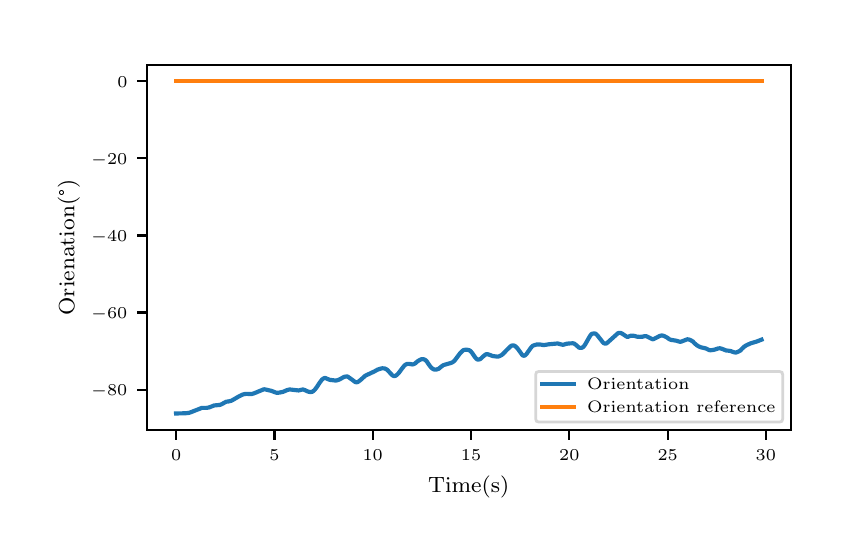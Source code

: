 \begingroup%
\makeatletter%
\begin{pgfpicture}%
\pgfpathrectangle{\pgfpointorigin}{\pgfqpoint{4.0in}{2.5in}}%
\pgfusepath{use as bounding box, clip}%
\begin{pgfscope}%
\pgfsetbuttcap%
\pgfsetmiterjoin%
\definecolor{currentfill}{rgb}{1.0,1.0,1.0}%
\pgfsetfillcolor{currentfill}%
\pgfsetlinewidth{0.0pt}%
\definecolor{currentstroke}{rgb}{1.0,1.0,1.0}%
\pgfsetstrokecolor{currentstroke}%
\pgfsetdash{}{0pt}%
\pgfpathmoveto{\pgfqpoint{0.0in}{0.0in}}%
\pgfpathlineto{\pgfqpoint{4.0in}{0.0in}}%
\pgfpathlineto{\pgfqpoint{4.0in}{2.5in}}%
\pgfpathlineto{\pgfqpoint{0.0in}{2.5in}}%
\pgfpathclose%
\pgfusepath{fill}%
\end{pgfscope}%
\begin{pgfscope}%
\pgfsetbuttcap%
\pgfsetmiterjoin%
\definecolor{currentfill}{rgb}{1.0,1.0,1.0}%
\pgfsetfillcolor{currentfill}%
\pgfsetlinewidth{0.0pt}%
\definecolor{currentstroke}{rgb}{0.0,0.0,0.0}%
\pgfsetstrokecolor{currentstroke}%
\pgfsetstrokeopacity{0.0}%
\pgfsetdash{}{0pt}%
\pgfpathmoveto{\pgfqpoint{0.596in}{0.488in}}%
\pgfpathlineto{\pgfqpoint{3.815in}{0.488in}}%
\pgfpathlineto{\pgfqpoint{3.815in}{2.315in}}%
\pgfpathlineto{\pgfqpoint{0.596in}{2.315in}}%
\pgfpathclose%
\pgfusepath{fill}%
\end{pgfscope}%
\begin{pgfscope}%
\pgfsetbuttcap%
\pgfsetroundjoin%
\definecolor{currentfill}{rgb}{0.0,0.0,0.0}%
\pgfsetfillcolor{currentfill}%
\pgfsetlinewidth{0.803pt}%
\definecolor{currentstroke}{rgb}{0.0,0.0,0.0}%
\pgfsetstrokecolor{currentstroke}%
\pgfsetdash{}{0pt}%
\pgfsys@defobject{currentmarker}{\pgfqpoint{0.0in}{-0.049in}}{\pgfqpoint{0.0in}{0.0in}}{%
\pgfpathmoveto{\pgfqpoint{0.0in}{0.0in}}%
\pgfpathlineto{\pgfqpoint{0.0in}{-0.049in}}%
\pgfusepath{stroke,fill}%
}%
\begin{pgfscope}%
\pgfsys@transformshift{0.742in}{0.488in}%
\pgfsys@useobject{currentmarker}{}%
\end{pgfscope}%
\end{pgfscope}%
\begin{pgfscope}%
\pgftext[x=0.742in,y=0.391in,,top]{\rmfamily\fontsize{5.79}{6.948}\selectfont \(\displaystyle 0\)}%
\end{pgfscope}%
\begin{pgfscope}%
\pgfsetbuttcap%
\pgfsetroundjoin%
\definecolor{currentfill}{rgb}{0.0,0.0,0.0}%
\pgfsetfillcolor{currentfill}%
\pgfsetlinewidth{0.803pt}%
\definecolor{currentstroke}{rgb}{0.0,0.0,0.0}%
\pgfsetstrokecolor{currentstroke}%
\pgfsetdash{}{0pt}%
\pgfsys@defobject{currentmarker}{\pgfqpoint{0.0in}{-0.049in}}{\pgfqpoint{0.0in}{0.0in}}{%
\pgfpathmoveto{\pgfqpoint{0.0in}{0.0in}}%
\pgfpathlineto{\pgfqpoint{0.0in}{-0.049in}}%
\pgfusepath{stroke,fill}%
}%
\begin{pgfscope}%
\pgfsys@transformshift{1.234in}{0.488in}%
\pgfsys@useobject{currentmarker}{}%
\end{pgfscope}%
\end{pgfscope}%
\begin{pgfscope}%
\pgftext[x=1.234in,y=0.391in,,top]{\rmfamily\fontsize{5.79}{6.948}\selectfont \(\displaystyle 5\)}%
\end{pgfscope}%
\begin{pgfscope}%
\pgfsetbuttcap%
\pgfsetroundjoin%
\definecolor{currentfill}{rgb}{0.0,0.0,0.0}%
\pgfsetfillcolor{currentfill}%
\pgfsetlinewidth{0.803pt}%
\definecolor{currentstroke}{rgb}{0.0,0.0,0.0}%
\pgfsetstrokecolor{currentstroke}%
\pgfsetdash{}{0pt}%
\pgfsys@defobject{currentmarker}{\pgfqpoint{0.0in}{-0.049in}}{\pgfqpoint{0.0in}{0.0in}}{%
\pgfpathmoveto{\pgfqpoint{0.0in}{0.0in}}%
\pgfpathlineto{\pgfqpoint{0.0in}{-0.049in}}%
\pgfusepath{stroke,fill}%
}%
\begin{pgfscope}%
\pgfsys@transformshift{1.725in}{0.488in}%
\pgfsys@useobject{currentmarker}{}%
\end{pgfscope}%
\end{pgfscope}%
\begin{pgfscope}%
\pgftext[x=1.725in,y=0.391in,,top]{\rmfamily\fontsize{5.79}{6.948}\selectfont \(\displaystyle 10\)}%
\end{pgfscope}%
\begin{pgfscope}%
\pgfsetbuttcap%
\pgfsetroundjoin%
\definecolor{currentfill}{rgb}{0.0,0.0,0.0}%
\pgfsetfillcolor{currentfill}%
\pgfsetlinewidth{0.803pt}%
\definecolor{currentstroke}{rgb}{0.0,0.0,0.0}%
\pgfsetstrokecolor{currentstroke}%
\pgfsetdash{}{0pt}%
\pgfsys@defobject{currentmarker}{\pgfqpoint{0.0in}{-0.049in}}{\pgfqpoint{0.0in}{0.0in}}{%
\pgfpathmoveto{\pgfqpoint{0.0in}{0.0in}}%
\pgfpathlineto{\pgfqpoint{0.0in}{-0.049in}}%
\pgfusepath{stroke,fill}%
}%
\begin{pgfscope}%
\pgfsys@transformshift{2.217in}{0.488in}%
\pgfsys@useobject{currentmarker}{}%
\end{pgfscope}%
\end{pgfscope}%
\begin{pgfscope}%
\pgftext[x=2.217in,y=0.391in,,top]{\rmfamily\fontsize{5.79}{6.948}\selectfont \(\displaystyle 15\)}%
\end{pgfscope}%
\begin{pgfscope}%
\pgfsetbuttcap%
\pgfsetroundjoin%
\definecolor{currentfill}{rgb}{0.0,0.0,0.0}%
\pgfsetfillcolor{currentfill}%
\pgfsetlinewidth{0.803pt}%
\definecolor{currentstroke}{rgb}{0.0,0.0,0.0}%
\pgfsetstrokecolor{currentstroke}%
\pgfsetdash{}{0pt}%
\pgfsys@defobject{currentmarker}{\pgfqpoint{0.0in}{-0.049in}}{\pgfqpoint{0.0in}{0.0in}}{%
\pgfpathmoveto{\pgfqpoint{0.0in}{0.0in}}%
\pgfpathlineto{\pgfqpoint{0.0in}{-0.049in}}%
\pgfusepath{stroke,fill}%
}%
\begin{pgfscope}%
\pgfsys@transformshift{2.708in}{0.488in}%
\pgfsys@useobject{currentmarker}{}%
\end{pgfscope}%
\end{pgfscope}%
\begin{pgfscope}%
\pgftext[x=2.708in,y=0.391in,,top]{\rmfamily\fontsize{5.79}{6.948}\selectfont \(\displaystyle 20\)}%
\end{pgfscope}%
\begin{pgfscope}%
\pgfsetbuttcap%
\pgfsetroundjoin%
\definecolor{currentfill}{rgb}{0.0,0.0,0.0}%
\pgfsetfillcolor{currentfill}%
\pgfsetlinewidth{0.803pt}%
\definecolor{currentstroke}{rgb}{0.0,0.0,0.0}%
\pgfsetstrokecolor{currentstroke}%
\pgfsetdash{}{0pt}%
\pgfsys@defobject{currentmarker}{\pgfqpoint{0.0in}{-0.049in}}{\pgfqpoint{0.0in}{0.0in}}{%
\pgfpathmoveto{\pgfqpoint{0.0in}{0.0in}}%
\pgfpathlineto{\pgfqpoint{0.0in}{-0.049in}}%
\pgfusepath{stroke,fill}%
}%
\begin{pgfscope}%
\pgfsys@transformshift{3.2in}{0.488in}%
\pgfsys@useobject{currentmarker}{}%
\end{pgfscope}%
\end{pgfscope}%
\begin{pgfscope}%
\pgftext[x=3.2in,y=0.391in,,top]{\rmfamily\fontsize{5.79}{6.948}\selectfont \(\displaystyle 25\)}%
\end{pgfscope}%
\begin{pgfscope}%
\pgfsetbuttcap%
\pgfsetroundjoin%
\definecolor{currentfill}{rgb}{0.0,0.0,0.0}%
\pgfsetfillcolor{currentfill}%
\pgfsetlinewidth{0.803pt}%
\definecolor{currentstroke}{rgb}{0.0,0.0,0.0}%
\pgfsetstrokecolor{currentstroke}%
\pgfsetdash{}{0pt}%
\pgfsys@defobject{currentmarker}{\pgfqpoint{0.0in}{-0.049in}}{\pgfqpoint{0.0in}{0.0in}}{%
\pgfpathmoveto{\pgfqpoint{0.0in}{0.0in}}%
\pgfpathlineto{\pgfqpoint{0.0in}{-0.049in}}%
\pgfusepath{stroke,fill}%
}%
\begin{pgfscope}%
\pgfsys@transformshift{3.691in}{0.488in}%
\pgfsys@useobject{currentmarker}{}%
\end{pgfscope}%
\end{pgfscope}%
\begin{pgfscope}%
\pgftext[x=3.691in,y=0.391in,,top]{\rmfamily\fontsize{5.79}{6.948}\selectfont \(\displaystyle 30\)}%
\end{pgfscope}%
\begin{pgfscope}%
\pgftext[x=2.205in,y=0.261in,,top]{\rmfamily\fontsize{8.33}{9.996}\selectfont Time(s)}%
\end{pgfscope}%
\begin{pgfscope}%
\pgfsetbuttcap%
\pgfsetroundjoin%
\definecolor{currentfill}{rgb}{0.0,0.0,0.0}%
\pgfsetfillcolor{currentfill}%
\pgfsetlinewidth{0.803pt}%
\definecolor{currentstroke}{rgb}{0.0,0.0,0.0}%
\pgfsetstrokecolor{currentstroke}%
\pgfsetdash{}{0pt}%
\pgfsys@defobject{currentmarker}{\pgfqpoint{-0.049in}{0.0in}}{\pgfqpoint{0.0in}{0.0in}}{%
\pgfpathmoveto{\pgfqpoint{0.0in}{0.0in}}%
\pgfpathlineto{\pgfqpoint{-0.049in}{0.0in}}%
\pgfusepath{stroke,fill}%
}%
\begin{pgfscope}%
\pgfsys@transformshift{0.596in}{0.69in}%
\pgfsys@useobject{currentmarker}{}%
\end{pgfscope}%
\end{pgfscope}%
\begin{pgfscope}%
\pgftext[x=0.317in,y=0.661in,left,base]{\rmfamily\fontsize{5.79}{6.948}\selectfont \(\displaystyle -80\)}%
\end{pgfscope}%
\begin{pgfscope}%
\pgfsetbuttcap%
\pgfsetroundjoin%
\definecolor{currentfill}{rgb}{0.0,0.0,0.0}%
\pgfsetfillcolor{currentfill}%
\pgfsetlinewidth{0.803pt}%
\definecolor{currentstroke}{rgb}{0.0,0.0,0.0}%
\pgfsetstrokecolor{currentstroke}%
\pgfsetdash{}{0pt}%
\pgfsys@defobject{currentmarker}{\pgfqpoint{-0.049in}{0.0in}}{\pgfqpoint{0.0in}{0.0in}}{%
\pgfpathmoveto{\pgfqpoint{0.0in}{0.0in}}%
\pgfpathlineto{\pgfqpoint{-0.049in}{0.0in}}%
\pgfusepath{stroke,fill}%
}%
\begin{pgfscope}%
\pgfsys@transformshift{0.596in}{1.076in}%
\pgfsys@useobject{currentmarker}{}%
\end{pgfscope}%
\end{pgfscope}%
\begin{pgfscope}%
\pgftext[x=0.317in,y=1.047in,left,base]{\rmfamily\fontsize{5.79}{6.948}\selectfont \(\displaystyle -60\)}%
\end{pgfscope}%
\begin{pgfscope}%
\pgfsetbuttcap%
\pgfsetroundjoin%
\definecolor{currentfill}{rgb}{0.0,0.0,0.0}%
\pgfsetfillcolor{currentfill}%
\pgfsetlinewidth{0.803pt}%
\definecolor{currentstroke}{rgb}{0.0,0.0,0.0}%
\pgfsetstrokecolor{currentstroke}%
\pgfsetdash{}{0pt}%
\pgfsys@defobject{currentmarker}{\pgfqpoint{-0.049in}{0.0in}}{\pgfqpoint{0.0in}{0.0in}}{%
\pgfpathmoveto{\pgfqpoint{0.0in}{0.0in}}%
\pgfpathlineto{\pgfqpoint{-0.049in}{0.0in}}%
\pgfusepath{stroke,fill}%
}%
\begin{pgfscope}%
\pgfsys@transformshift{0.596in}{1.461in}%
\pgfsys@useobject{currentmarker}{}%
\end{pgfscope}%
\end{pgfscope}%
\begin{pgfscope}%
\pgftext[x=0.317in,y=1.432in,left,base]{\rmfamily\fontsize{5.79}{6.948}\selectfont \(\displaystyle -40\)}%
\end{pgfscope}%
\begin{pgfscope}%
\pgfsetbuttcap%
\pgfsetroundjoin%
\definecolor{currentfill}{rgb}{0.0,0.0,0.0}%
\pgfsetfillcolor{currentfill}%
\pgfsetlinewidth{0.803pt}%
\definecolor{currentstroke}{rgb}{0.0,0.0,0.0}%
\pgfsetstrokecolor{currentstroke}%
\pgfsetdash{}{0pt}%
\pgfsys@defobject{currentmarker}{\pgfqpoint{-0.049in}{0.0in}}{\pgfqpoint{0.0in}{0.0in}}{%
\pgfpathmoveto{\pgfqpoint{0.0in}{0.0in}}%
\pgfpathlineto{\pgfqpoint{-0.049in}{0.0in}}%
\pgfusepath{stroke,fill}%
}%
\begin{pgfscope}%
\pgfsys@transformshift{0.596in}{1.847in}%
\pgfsys@useobject{currentmarker}{}%
\end{pgfscope}%
\end{pgfscope}%
\begin{pgfscope}%
\pgftext[x=0.317in,y=1.818in,left,base]{\rmfamily\fontsize{5.79}{6.948}\selectfont \(\displaystyle -20\)}%
\end{pgfscope}%
\begin{pgfscope}%
\pgfsetbuttcap%
\pgfsetroundjoin%
\definecolor{currentfill}{rgb}{0.0,0.0,0.0}%
\pgfsetfillcolor{currentfill}%
\pgfsetlinewidth{0.803pt}%
\definecolor{currentstroke}{rgb}{0.0,0.0,0.0}%
\pgfsetstrokecolor{currentstroke}%
\pgfsetdash{}{0pt}%
\pgfsys@defobject{currentmarker}{\pgfqpoint{-0.049in}{0.0in}}{\pgfqpoint{0.0in}{0.0in}}{%
\pgfpathmoveto{\pgfqpoint{0.0in}{0.0in}}%
\pgfpathlineto{\pgfqpoint{-0.049in}{0.0in}}%
\pgfusepath{stroke,fill}%
}%
\begin{pgfscope}%
\pgfsys@transformshift{0.596in}{2.232in}%
\pgfsys@useobject{currentmarker}{}%
\end{pgfscope}%
\end{pgfscope}%
\begin{pgfscope}%
\pgftext[x=0.448in,y=2.203in,left,base]{\rmfamily\fontsize{5.79}{6.948}\selectfont \(\displaystyle 0\)}%
\end{pgfscope}%
\begin{pgfscope}%
\pgftext[x=0.261in,y=1.401in,,bottom,rotate=90.0]{\rmfamily\fontsize{8.33}{9.996}\selectfont Orienation(°)}%
\end{pgfscope}%
\begin{pgfscope}%
\pgfpathrectangle{\pgfqpoint{0.596in}{0.488in}}{\pgfqpoint{3.219in}{1.827in}} %
\pgfusepath{clip}%
\pgfsetrectcap%
\pgfsetroundjoin%
\pgfsetlinewidth{1.506pt}%
\definecolor{currentstroke}{rgb}{0.122,0.467,0.706}%
\pgfsetstrokecolor{currentstroke}%
\pgfsetdash{}{0pt}%
\pgfpathmoveto{\pgfqpoint{0.742in}{0.571in}}%
\pgfpathlineto{\pgfqpoint{0.788in}{0.572in}}%
\pgfpathlineto{\pgfqpoint{0.806in}{0.574in}}%
\pgfpathlineto{\pgfqpoint{0.818in}{0.578in}}%
\pgfpathlineto{\pgfqpoint{0.871in}{0.599in}}%
\pgfpathlineto{\pgfqpoint{0.88in}{0.599in}}%
\pgfpathlineto{\pgfqpoint{0.895in}{0.599in}}%
\pgfpathlineto{\pgfqpoint{0.906in}{0.601in}}%
\pgfpathlineto{\pgfqpoint{0.917in}{0.605in}}%
\pgfpathlineto{\pgfqpoint{0.932in}{0.611in}}%
\pgfpathlineto{\pgfqpoint{0.943in}{0.612in}}%
\pgfpathlineto{\pgfqpoint{0.962in}{0.614in}}%
\pgfpathlineto{\pgfqpoint{0.969in}{0.617in}}%
\pgfpathlineto{\pgfqpoint{0.993in}{0.63in}}%
\pgfpathlineto{\pgfqpoint{1.004in}{0.631in}}%
\pgfpathlineto{\pgfqpoint{1.019in}{0.635in}}%
\pgfpathlineto{\pgfqpoint{1.028in}{0.64in}}%
\pgfpathlineto{\pgfqpoint{1.052in}{0.654in}}%
\pgfpathlineto{\pgfqpoint{1.074in}{0.665in}}%
\pgfpathlineto{\pgfqpoint{1.084in}{0.668in}}%
\pgfpathlineto{\pgfqpoint{1.094in}{0.669in}}%
\pgfpathlineto{\pgfqpoint{1.119in}{0.668in}}%
\pgfpathlineto{\pgfqpoint{1.13in}{0.671in}}%
\pgfpathlineto{\pgfqpoint{1.181in}{0.692in}}%
\pgfpathlineto{\pgfqpoint{1.189in}{0.691in}}%
\pgfpathlineto{\pgfqpoint{1.219in}{0.684in}}%
\pgfpathlineto{\pgfqpoint{1.239in}{0.676in}}%
\pgfpathlineto{\pgfqpoint{1.248in}{0.674in}}%
\pgfpathlineto{\pgfqpoint{1.262in}{0.676in}}%
\pgfpathlineto{\pgfqpoint{1.276in}{0.679in}}%
\pgfpathlineto{\pgfqpoint{1.286in}{0.683in}}%
\pgfpathlineto{\pgfqpoint{1.297in}{0.688in}}%
\pgfpathlineto{\pgfqpoint{1.309in}{0.691in}}%
\pgfpathlineto{\pgfqpoint{1.32in}{0.69in}}%
\pgfpathlineto{\pgfqpoint{1.355in}{0.686in}}%
\pgfpathlineto{\pgfqpoint{1.366in}{0.689in}}%
\pgfpathlineto{\pgfqpoint{1.376in}{0.691in}}%
\pgfpathlineto{\pgfqpoint{1.383in}{0.689in}}%
\pgfpathlineto{\pgfqpoint{1.392in}{0.685in}}%
\pgfpathlineto{\pgfqpoint{1.403in}{0.68in}}%
\pgfpathlineto{\pgfqpoint{1.414in}{0.678in}}%
\pgfpathlineto{\pgfqpoint{1.421in}{0.679in}}%
\pgfpathlineto{\pgfqpoint{1.427in}{0.682in}}%
\pgfpathlineto{\pgfqpoint{1.434in}{0.688in}}%
\pgfpathlineto{\pgfqpoint{1.445in}{0.702in}}%
\pgfpathlineto{\pgfqpoint{1.46in}{0.725in}}%
\pgfpathlineto{\pgfqpoint{1.472in}{0.741in}}%
\pgfpathlineto{\pgfqpoint{1.479in}{0.746in}}%
\pgfpathlineto{\pgfqpoint{1.484in}{0.748in}}%
\pgfpathlineto{\pgfqpoint{1.49in}{0.748in}}%
\pgfpathlineto{\pgfqpoint{1.498in}{0.744in}}%
\pgfpathlineto{\pgfqpoint{1.511in}{0.739in}}%
\pgfpathlineto{\pgfqpoint{1.52in}{0.738in}}%
\pgfpathlineto{\pgfqpoint{1.536in}{0.736in}}%
\pgfpathlineto{\pgfqpoint{1.543in}{0.736in}}%
\pgfpathlineto{\pgfqpoint{1.551in}{0.738in}}%
\pgfpathlineto{\pgfqpoint{1.561in}{0.742in}}%
\pgfpathlineto{\pgfqpoint{1.582in}{0.754in}}%
\pgfpathlineto{\pgfqpoint{1.594in}{0.756in}}%
\pgfpathlineto{\pgfqpoint{1.599in}{0.756in}}%
\pgfpathlineto{\pgfqpoint{1.605in}{0.752in}}%
\pgfpathlineto{\pgfqpoint{1.626in}{0.737in}}%
\pgfpathlineto{\pgfqpoint{1.638in}{0.728in}}%
\pgfpathlineto{\pgfqpoint{1.644in}{0.727in}}%
\pgfpathlineto{\pgfqpoint{1.65in}{0.728in}}%
\pgfpathlineto{\pgfqpoint{1.656in}{0.732in}}%
\pgfpathlineto{\pgfqpoint{1.665in}{0.739in}}%
\pgfpathlineto{\pgfqpoint{1.687in}{0.759in}}%
\pgfpathlineto{\pgfqpoint{1.699in}{0.765in}}%
\pgfpathlineto{\pgfqpoint{1.735in}{0.782in}}%
\pgfpathlineto{\pgfqpoint{1.749in}{0.79in}}%
\pgfpathlineto{\pgfqpoint{1.764in}{0.795in}}%
\pgfpathlineto{\pgfqpoint{1.773in}{0.797in}}%
\pgfpathlineto{\pgfqpoint{1.785in}{0.796in}}%
\pgfpathlineto{\pgfqpoint{1.792in}{0.793in}}%
\pgfpathlineto{\pgfqpoint{1.799in}{0.788in}}%
\pgfpathlineto{\pgfqpoint{1.81in}{0.776in}}%
\pgfpathlineto{\pgfqpoint{1.823in}{0.762in}}%
\pgfpathlineto{\pgfqpoint{1.829in}{0.759in}}%
\pgfpathlineto{\pgfqpoint{1.833in}{0.758in}}%
\pgfpathlineto{\pgfqpoint{1.839in}{0.759in}}%
\pgfpathlineto{\pgfqpoint{1.846in}{0.764in}}%
\pgfpathlineto{\pgfqpoint{1.855in}{0.773in}}%
\pgfpathlineto{\pgfqpoint{1.872in}{0.796in}}%
\pgfpathlineto{\pgfqpoint{1.883in}{0.81in}}%
\pgfpathlineto{\pgfqpoint{1.889in}{0.815in}}%
\pgfpathlineto{\pgfqpoint{1.898in}{0.819in}}%
\pgfpathlineto{\pgfqpoint{1.905in}{0.819in}}%
\pgfpathlineto{\pgfqpoint{1.914in}{0.818in}}%
\pgfpathlineto{\pgfqpoint{1.924in}{0.816in}}%
\pgfpathlineto{\pgfqpoint{1.931in}{0.818in}}%
\pgfpathlineto{\pgfqpoint{1.937in}{0.821in}}%
\pgfpathlineto{\pgfqpoint{1.947in}{0.83in}}%
\pgfpathlineto{\pgfqpoint{1.956in}{0.836in}}%
\pgfpathlineto{\pgfqpoint{1.968in}{0.842in}}%
\pgfpathlineto{\pgfqpoint{1.976in}{0.843in}}%
\pgfpathlineto{\pgfqpoint{1.983in}{0.841in}}%
\pgfpathlineto{\pgfqpoint{1.989in}{0.838in}}%
\pgfpathlineto{\pgfqpoint{1.995in}{0.832in}}%
\pgfpathlineto{\pgfqpoint{2.007in}{0.814in}}%
\pgfpathlineto{\pgfqpoint{2.018in}{0.8in}}%
\pgfpathlineto{\pgfqpoint{2.026in}{0.794in}}%
\pgfpathlineto{\pgfqpoint{2.032in}{0.791in}}%
\pgfpathlineto{\pgfqpoint{2.041in}{0.79in}}%
\pgfpathlineto{\pgfqpoint{2.048in}{0.792in}}%
\pgfpathlineto{\pgfqpoint{2.056in}{0.795in}}%
\pgfpathlineto{\pgfqpoint{2.064in}{0.802in}}%
\pgfpathlineto{\pgfqpoint{2.077in}{0.812in}}%
\pgfpathlineto{\pgfqpoint{2.086in}{0.815in}}%
\pgfpathlineto{\pgfqpoint{2.118in}{0.824in}}%
\pgfpathlineto{\pgfqpoint{2.126in}{0.828in}}%
\pgfpathlineto{\pgfqpoint{2.135in}{0.836in}}%
\pgfpathlineto{\pgfqpoint{2.144in}{0.848in}}%
\pgfpathlineto{\pgfqpoint{2.162in}{0.872in}}%
\pgfpathlineto{\pgfqpoint{2.175in}{0.885in}}%
\pgfpathlineto{\pgfqpoint{2.18in}{0.888in}}%
\pgfpathlineto{\pgfqpoint{2.19in}{0.89in}}%
\pgfpathlineto{\pgfqpoint{2.201in}{0.889in}}%
\pgfpathlineto{\pgfqpoint{2.208in}{0.887in}}%
\pgfpathlineto{\pgfqpoint{2.214in}{0.883in}}%
\pgfpathlineto{\pgfqpoint{2.222in}{0.874in}}%
\pgfpathlineto{\pgfqpoint{2.234in}{0.856in}}%
\pgfpathlineto{\pgfqpoint{2.243in}{0.845in}}%
\pgfpathlineto{\pgfqpoint{2.248in}{0.841in}}%
\pgfpathlineto{\pgfqpoint{2.253in}{0.84in}}%
\pgfpathlineto{\pgfqpoint{2.26in}{0.842in}}%
\pgfpathlineto{\pgfqpoint{2.266in}{0.845in}}%
\pgfpathlineto{\pgfqpoint{2.276in}{0.855in}}%
\pgfpathlineto{\pgfqpoint{2.287in}{0.864in}}%
\pgfpathlineto{\pgfqpoint{2.292in}{0.867in}}%
\pgfpathlineto{\pgfqpoint{2.298in}{0.868in}}%
\pgfpathlineto{\pgfqpoint{2.307in}{0.865in}}%
\pgfpathlineto{\pgfqpoint{2.326in}{0.858in}}%
\pgfpathlineto{\pgfqpoint{2.35in}{0.855in}}%
\pgfpathlineto{\pgfqpoint{2.358in}{0.857in}}%
\pgfpathlineto{\pgfqpoint{2.368in}{0.862in}}%
\pgfpathlineto{\pgfqpoint{2.375in}{0.867in}}%
\pgfpathlineto{\pgfqpoint{2.396in}{0.889in}}%
\pgfpathlineto{\pgfqpoint{2.417in}{0.909in}}%
\pgfpathlineto{\pgfqpoint{2.423in}{0.911in}}%
\pgfpathlineto{\pgfqpoint{2.43in}{0.911in}}%
\pgfpathlineto{\pgfqpoint{2.436in}{0.909in}}%
\pgfpathlineto{\pgfqpoint{2.442in}{0.904in}}%
\pgfpathlineto{\pgfqpoint{2.451in}{0.894in}}%
\pgfpathlineto{\pgfqpoint{2.473in}{0.863in}}%
\pgfpathlineto{\pgfqpoint{2.479in}{0.86in}}%
\pgfpathlineto{\pgfqpoint{2.483in}{0.86in}}%
\pgfpathlineto{\pgfqpoint{2.488in}{0.862in}}%
\pgfpathlineto{\pgfqpoint{2.494in}{0.868in}}%
\pgfpathlineto{\pgfqpoint{2.505in}{0.884in}}%
\pgfpathlineto{\pgfqpoint{2.518in}{0.902in}}%
\pgfpathlineto{\pgfqpoint{2.525in}{0.909in}}%
\pgfpathlineto{\pgfqpoint{2.532in}{0.912in}}%
\pgfpathlineto{\pgfqpoint{2.546in}{0.916in}}%
\pgfpathlineto{\pgfqpoint{2.559in}{0.916in}}%
\pgfpathlineto{\pgfqpoint{2.568in}{0.915in}}%
\pgfpathlineto{\pgfqpoint{2.579in}{0.913in}}%
\pgfpathlineto{\pgfqpoint{2.588in}{0.914in}}%
\pgfpathlineto{\pgfqpoint{2.606in}{0.917in}}%
\pgfpathlineto{\pgfqpoint{2.628in}{0.919in}}%
\pgfpathlineto{\pgfqpoint{2.65in}{0.921in}}%
\pgfpathlineto{\pgfqpoint{2.657in}{0.919in}}%
\pgfpathlineto{\pgfqpoint{2.672in}{0.915in}}%
\pgfpathlineto{\pgfqpoint{2.68in}{0.915in}}%
\pgfpathlineto{\pgfqpoint{2.692in}{0.919in}}%
\pgfpathlineto{\pgfqpoint{2.705in}{0.921in}}%
\pgfpathlineto{\pgfqpoint{2.727in}{0.922in}}%
\pgfpathlineto{\pgfqpoint{2.733in}{0.92in}}%
\pgfpathlineto{\pgfqpoint{2.74in}{0.915in}}%
\pgfpathlineto{\pgfqpoint{2.757in}{0.9in}}%
\pgfpathlineto{\pgfqpoint{2.763in}{0.899in}}%
\pgfpathlineto{\pgfqpoint{2.769in}{0.899in}}%
\pgfpathlineto{\pgfqpoint{2.776in}{0.902in}}%
\pgfpathlineto{\pgfqpoint{2.781in}{0.907in}}%
\pgfpathlineto{\pgfqpoint{2.788in}{0.917in}}%
\pgfpathlineto{\pgfqpoint{2.801in}{0.94in}}%
\pgfpathlineto{\pgfqpoint{2.812in}{0.959in}}%
\pgfpathlineto{\pgfqpoint{2.818in}{0.967in}}%
\pgfpathlineto{\pgfqpoint{2.824in}{0.97in}}%
\pgfpathlineto{\pgfqpoint{2.831in}{0.971in}}%
\pgfpathlineto{\pgfqpoint{2.837in}{0.971in}}%
\pgfpathlineto{\pgfqpoint{2.842in}{0.968in}}%
\pgfpathlineto{\pgfqpoint{2.849in}{0.961in}}%
\pgfpathlineto{\pgfqpoint{2.878in}{0.924in}}%
\pgfpathlineto{\pgfqpoint{2.884in}{0.921in}}%
\pgfpathlineto{\pgfqpoint{2.889in}{0.92in}}%
\pgfpathlineto{\pgfqpoint{2.895in}{0.922in}}%
\pgfpathlineto{\pgfqpoint{2.901in}{0.927in}}%
\pgfpathlineto{\pgfqpoint{2.951in}{0.972in}}%
\pgfpathlineto{\pgfqpoint{2.958in}{0.974in}}%
\pgfpathlineto{\pgfqpoint{2.964in}{0.974in}}%
\pgfpathlineto{\pgfqpoint{2.971in}{0.971in}}%
\pgfpathlineto{\pgfqpoint{2.995in}{0.955in}}%
\pgfpathlineto{\pgfqpoint{3.001in}{0.954in}}%
\pgfpathlineto{\pgfqpoint{3.008in}{0.957in}}%
\pgfpathlineto{\pgfqpoint{3.017in}{0.96in}}%
\pgfpathlineto{\pgfqpoint{3.027in}{0.96in}}%
\pgfpathlineto{\pgfqpoint{3.037in}{0.958in}}%
\pgfpathlineto{\pgfqpoint{3.046in}{0.955in}}%
\pgfpathlineto{\pgfqpoint{3.061in}{0.954in}}%
\pgfpathlineto{\pgfqpoint{3.075in}{0.955in}}%
\pgfpathlineto{\pgfqpoint{3.086in}{0.958in}}%
\pgfpathlineto{\pgfqpoint{3.094in}{0.957in}}%
\pgfpathlineto{\pgfqpoint{3.102in}{0.953in}}%
\pgfpathlineto{\pgfqpoint{3.124in}{0.942in}}%
\pgfpathlineto{\pgfqpoint{3.13in}{0.943in}}%
\pgfpathlineto{\pgfqpoint{3.138in}{0.947in}}%
\pgfpathlineto{\pgfqpoint{3.159in}{0.958in}}%
\pgfpathlineto{\pgfqpoint{3.169in}{0.961in}}%
\pgfpathlineto{\pgfqpoint{3.177in}{0.96in}}%
\pgfpathlineto{\pgfqpoint{3.185in}{0.957in}}%
\pgfpathlineto{\pgfqpoint{3.196in}{0.951in}}%
\pgfpathlineto{\pgfqpoint{3.209in}{0.942in}}%
\pgfpathlineto{\pgfqpoint{3.217in}{0.939in}}%
\pgfpathlineto{\pgfqpoint{3.23in}{0.937in}}%
\pgfpathlineto{\pgfqpoint{3.242in}{0.935in}}%
\pgfpathlineto{\pgfqpoint{3.259in}{0.93in}}%
\pgfpathlineto{\pgfqpoint{3.267in}{0.93in}}%
\pgfpathlineto{\pgfqpoint{3.275in}{0.933in}}%
\pgfpathlineto{\pgfqpoint{3.298in}{0.942in}}%
\pgfpathlineto{\pgfqpoint{3.305in}{0.941in}}%
\pgfpathlineto{\pgfqpoint{3.312in}{0.939in}}%
\pgfpathlineto{\pgfqpoint{3.326in}{0.931in}}%
\pgfpathlineto{\pgfqpoint{3.333in}{0.923in}}%
\pgfpathlineto{\pgfqpoint{3.346in}{0.912in}}%
\pgfpathlineto{\pgfqpoint{3.356in}{0.906in}}%
\pgfpathlineto{\pgfqpoint{3.366in}{0.902in}}%
\pgfpathlineto{\pgfqpoint{3.391in}{0.896in}}%
\pgfpathlineto{\pgfqpoint{3.407in}{0.888in}}%
\pgfpathlineto{\pgfqpoint{3.414in}{0.887in}}%
\pgfpathlineto{\pgfqpoint{3.43in}{0.889in}}%
\pgfpathlineto{\pgfqpoint{3.44in}{0.892in}}%
\pgfpathlineto{\pgfqpoint{3.452in}{0.896in}}%
\pgfpathlineto{\pgfqpoint{3.461in}{0.897in}}%
\pgfpathlineto{\pgfqpoint{3.469in}{0.895in}}%
\pgfpathlineto{\pgfqpoint{3.48in}{0.891in}}%
\pgfpathlineto{\pgfqpoint{3.492in}{0.886in}}%
\pgfpathlineto{\pgfqpoint{3.503in}{0.885in}}%
\pgfpathlineto{\pgfqpoint{3.515in}{0.883in}}%
\pgfpathlineto{\pgfqpoint{3.528in}{0.878in}}%
\pgfpathlineto{\pgfqpoint{3.537in}{0.876in}}%
\pgfpathlineto{\pgfqpoint{3.543in}{0.876in}}%
\pgfpathlineto{\pgfqpoint{3.555in}{0.881in}}%
\pgfpathlineto{\pgfqpoint{3.564in}{0.886in}}%
\pgfpathlineto{\pgfqpoint{3.572in}{0.895in}}%
\pgfpathlineto{\pgfqpoint{3.585in}{0.907in}}%
\pgfpathlineto{\pgfqpoint{3.596in}{0.913in}}%
\pgfpathlineto{\pgfqpoint{3.613in}{0.921in}}%
\pgfpathlineto{\pgfqpoint{3.646in}{0.931in}}%
\pgfpathlineto{\pgfqpoint{3.669in}{0.94in}}%
\pgfpathlineto{\pgfqpoint{3.669in}{0.94in}}%
\pgfusepath{stroke}%
\end{pgfscope}%
\begin{pgfscope}%
\pgfpathrectangle{\pgfqpoint{0.596in}{0.488in}}{\pgfqpoint{3.219in}{1.827in}} %
\pgfusepath{clip}%
\pgfsetrectcap%
\pgfsetroundjoin%
\pgfsetlinewidth{1.506pt}%
\definecolor{currentstroke}{rgb}{1.0,0.498,0.055}%
\pgfsetstrokecolor{currentstroke}%
\pgfsetdash{}{0pt}%
\pgfpathmoveto{\pgfqpoint{0.742in}{2.232in}}%
\pgfpathlineto{\pgfqpoint{3.669in}{2.232in}}%
\pgfpathlineto{\pgfqpoint{3.669in}{2.232in}}%
\pgfusepath{stroke}%
\end{pgfscope}%
\begin{pgfscope}%
\pgfsetrectcap%
\pgfsetmiterjoin%
\pgfsetlinewidth{0.803pt}%
\definecolor{currentstroke}{rgb}{0.0,0.0,0.0}%
\pgfsetstrokecolor{currentstroke}%
\pgfsetdash{}{0pt}%
\pgfpathmoveto{\pgfqpoint{0.596in}{0.488in}}%
\pgfpathlineto{\pgfqpoint{0.596in}{2.315in}}%
\pgfusepath{stroke}%
\end{pgfscope}%
\begin{pgfscope}%
\pgfsetrectcap%
\pgfsetmiterjoin%
\pgfsetlinewidth{0.803pt}%
\definecolor{currentstroke}{rgb}{0.0,0.0,0.0}%
\pgfsetstrokecolor{currentstroke}%
\pgfsetdash{}{0pt}%
\pgfpathmoveto{\pgfqpoint{3.815in}{0.488in}}%
\pgfpathlineto{\pgfqpoint{3.815in}{2.315in}}%
\pgfusepath{stroke}%
\end{pgfscope}%
\begin{pgfscope}%
\pgfsetrectcap%
\pgfsetmiterjoin%
\pgfsetlinewidth{0.803pt}%
\definecolor{currentstroke}{rgb}{0.0,0.0,0.0}%
\pgfsetstrokecolor{currentstroke}%
\pgfsetdash{}{0pt}%
\pgfpathmoveto{\pgfqpoint{0.596in}{0.488in}}%
\pgfpathlineto{\pgfqpoint{3.815in}{0.488in}}%
\pgfusepath{stroke}%
\end{pgfscope}%
\begin{pgfscope}%
\pgfsetrectcap%
\pgfsetmiterjoin%
\pgfsetlinewidth{0.803pt}%
\definecolor{currentstroke}{rgb}{0.0,0.0,0.0}%
\pgfsetstrokecolor{currentstroke}%
\pgfsetdash{}{0pt}%
\pgfpathmoveto{\pgfqpoint{0.596in}{2.315in}}%
\pgfpathlineto{\pgfqpoint{3.815in}{2.315in}}%
\pgfusepath{stroke}%
\end{pgfscope}%
\begin{pgfscope}%
\pgfsetbuttcap%
\pgfsetmiterjoin%
\definecolor{currentfill}{rgb}{1.0,1.0,1.0}%
\pgfsetfillcolor{currentfill}%
\pgfsetfillopacity{0.8}%
\pgfsetlinewidth{1.004pt}%
\definecolor{currentstroke}{rgb}{0.8,0.8,0.8}%
\pgfsetstrokecolor{currentstroke}%
\pgfsetstrokeopacity{0.8}%
\pgfsetdash{}{0pt}%
\pgfpathmoveto{\pgfqpoint{2.556in}{0.528in}}%
\pgfpathlineto{\pgfqpoint{3.759in}{0.528in}}%
\pgfpathquadraticcurveto{\pgfqpoint{3.775in}{0.528in}}{\pgfqpoint{3.775in}{0.544in}}%
\pgfpathlineto{\pgfqpoint{3.775in}{0.765in}}%
\pgfpathquadraticcurveto{\pgfqpoint{3.775in}{0.781in}}{\pgfqpoint{3.759in}{0.781in}}%
\pgfpathlineto{\pgfqpoint{2.556in}{0.781in}}%
\pgfpathquadraticcurveto{\pgfqpoint{2.54in}{0.781in}}{\pgfqpoint{2.54in}{0.765in}}%
\pgfpathlineto{\pgfqpoint{2.54in}{0.544in}}%
\pgfpathquadraticcurveto{\pgfqpoint{2.54in}{0.528in}}{\pgfqpoint{2.556in}{0.528in}}%
\pgfpathclose%
\pgfusepath{stroke,fill}%
\end{pgfscope}%
\begin{pgfscope}%
\pgfsetrectcap%
\pgfsetroundjoin%
\pgfsetlinewidth{1.506pt}%
\definecolor{currentstroke}{rgb}{0.122,0.467,0.706}%
\pgfsetstrokecolor{currentstroke}%
\pgfsetdash{}{0pt}%
\pgfpathmoveto{\pgfqpoint{2.572in}{0.719in}}%
\pgfpathlineto{\pgfqpoint{2.733in}{0.719in}}%
\pgfusepath{stroke}%
\end{pgfscope}%
\begin{pgfscope}%
\pgftext[x=2.797in,y=0.691in,left,base]{\rmfamily\fontsize{5.79}{6.948}\selectfont Orientation}%
\end{pgfscope}%
\begin{pgfscope}%
\pgfsetrectcap%
\pgfsetroundjoin%
\pgfsetlinewidth{1.506pt}%
\definecolor{currentstroke}{rgb}{1.0,0.498,0.055}%
\pgfsetstrokecolor{currentstroke}%
\pgfsetdash{}{0pt}%
\pgfpathmoveto{\pgfqpoint{2.572in}{0.605in}}%
\pgfpathlineto{\pgfqpoint{2.733in}{0.605in}}%
\pgfusepath{stroke}%
\end{pgfscope}%
\begin{pgfscope}%
\pgftext[x=2.797in,y=0.577in,left,base]{\rmfamily\fontsize{5.79}{6.948}\selectfont Orientation reference}%
\end{pgfscope}%
\end{pgfpicture}%
\makeatother%
\endgroup%
